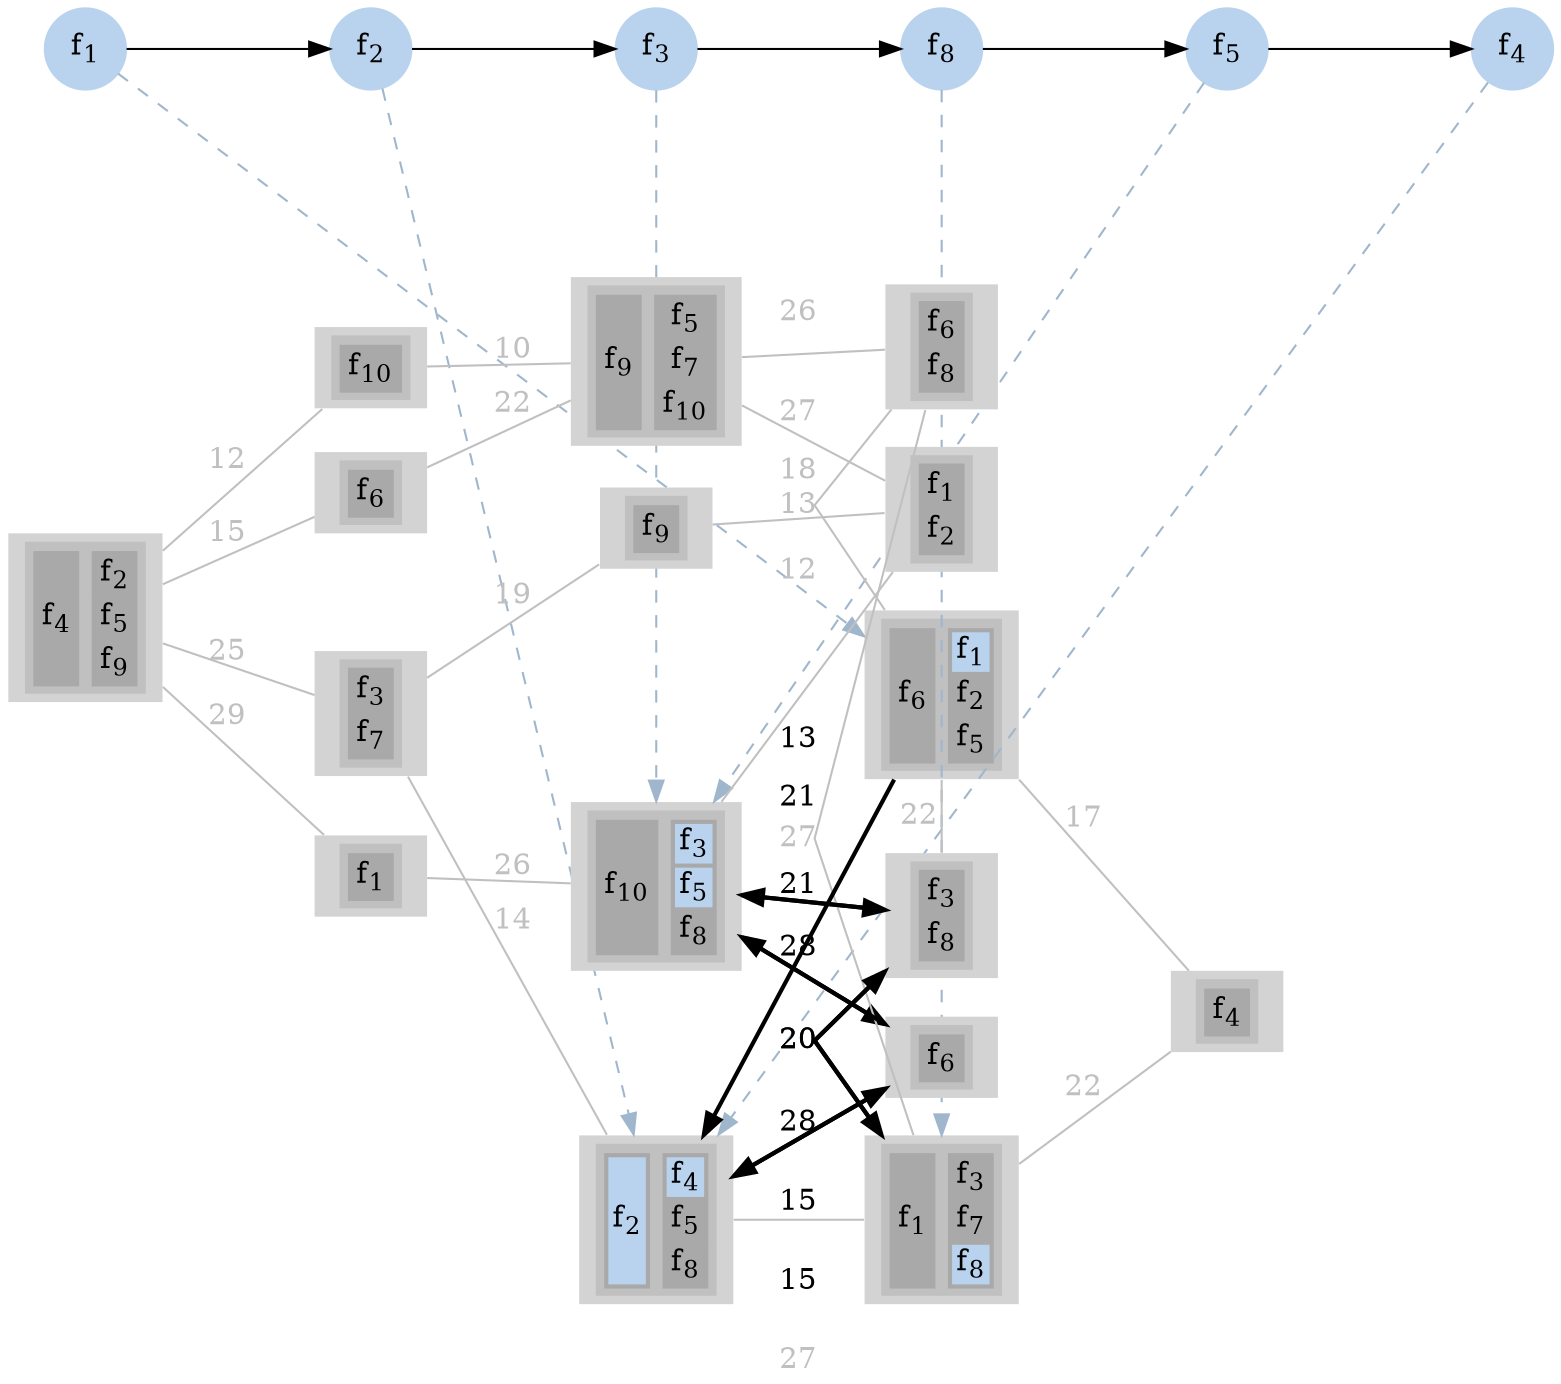 digraph G
{
ranksep = "equally"
rankdir = LR
subgraph sfc
{
node [shape=circle]
{rank = same; f1; };
{rank = same; f2; };
{rank = same; f3; };
{rank = same; f8; };
{rank = same; f5; };
{rank = same; f4; };
f1[style=filled label=<f<SUB>1</SUB>> color="slategray2"]
f2[style=filled label=<f<SUB>2</SUB>> color="slategray2"]
f3[style=filled label=<f<SUB>3</SUB>> color="slategray2"]
f8[style=filled label=<f<SUB>8</SUB>> color="slategray2"]
f5[style=filled label=<f<SUB>5</SUB>> color="slategray2"]
f4[style=filled label=<f<SUB>4</SUB>> color="slategray2"]
f1 -> f2
f2 -> f3
f3 -> f8
f8 -> f5
f5 -> f4
}
subgraph network
{
node [shape=none]
{rank = same; 1; };
{rank = same; 2; 3; 8; 15; };
{rank = same; 4; 6; 7; 9; };
{rank = same; 5; 11; 10; 14; 12; 13; };
{rank = same; 16; };
12[style=filled
label=<
<TABLE BORDER="0" BGCOLOR="gray">
<TR>
<TD>
<TABLE BORDER="0" BGCOLOR="darkgray">
<TR><TD PORT="f22" BGCOLOR="darkgray">f<SUB>6</SUB></TD></TR>
</TABLE>
</TD>
<TD>
<TABLE BORDER="0" BGCOLOR="darkgray">
<TR><TD PORT="f2" BGCOLOR="slategray2">f<SUB>1</SUB></TD></TR>
<TR><TD PORT="f7" BGCOLOR="darkgray">f<SUB>2</SUB></TD></TR>
<TR><TD PORT="f17" BGCOLOR="darkgray">f<SUB>5</SUB></TD></TR>
</TABLE>
</TD>
</TR>
</TABLE>>]

9[style=filled
label=<
<TABLE BORDER="0" BGCOLOR="gray">
<TR>
<TD>
<TABLE BORDER="0" BGCOLOR="darkgray">
<TR><TD PORT="f6" BGCOLOR="slategray2">f<SUB>2</SUB></TD></TR>
</TABLE>
</TD>
<TD>
<TABLE BORDER="0" BGCOLOR="darkgray">
<TR><TD PORT="f15" BGCOLOR="slategray2">f<SUB>4</SUB></TD></TR>
<TR><TD PORT="f18" BGCOLOR="darkgray">f<SUB>5</SUB></TD></TR>
<TR><TD PORT="f29" BGCOLOR="darkgray">f<SUB>8</SUB></TD></TR>
</TABLE>
</TD>
</TR>
</TABLE>>]

9[style=filled
label=<
<TABLE BORDER="0" BGCOLOR="gray">
<TR>
<TD>
<TABLE BORDER="0" BGCOLOR="darkgray">
<TR><TD PORT="f6" BGCOLOR="slategray2">f<SUB>2</SUB></TD></TR>
</TABLE>
</TD>
<TD>
<TABLE BORDER="0" BGCOLOR="darkgray">
<TR><TD PORT="f15" BGCOLOR="slategray2">f<SUB>4</SUB></TD></TR>
<TR><TD PORT="f18" BGCOLOR="darkgray">f<SUB>5</SUB></TD></TR>
<TR><TD PORT="f29" BGCOLOR="darkgray">f<SUB>8</SUB></TD></TR>
</TABLE>
</TD>
</TR>
</TABLE>>]

6[style=filled
label=<
<TABLE BORDER="0" BGCOLOR="gray">
<TR>
<TD>
<TABLE BORDER="0" BGCOLOR="darkgray">
<TR><TD PORT="f36" BGCOLOR="darkgray">f<SUB>10</SUB></TD></TR>
</TABLE>
</TD>
<TD>
<TABLE BORDER="0" BGCOLOR="darkgray">
<TR><TD PORT="f9" BGCOLOR="slategray2">f<SUB>3</SUB></TD></TR>
<TR><TD PORT="f16" BGCOLOR="slategray2">f<SUB>5</SUB></TD></TR>
<TR><TD PORT="f28" BGCOLOR="darkgray">f<SUB>8</SUB></TD></TR>
</TABLE>
</TD>
</TR>
</TABLE>>]

6[style=filled
label=<
<TABLE BORDER="0" BGCOLOR="gray">
<TR>
<TD>
<TABLE BORDER="0" BGCOLOR="darkgray">
<TR><TD PORT="f36" BGCOLOR="darkgray">f<SUB>10</SUB></TD></TR>
</TABLE>
</TD>
<TD>
<TABLE BORDER="0" BGCOLOR="darkgray">
<TR><TD PORT="f9" BGCOLOR="slategray2">f<SUB>3</SUB></TD></TR>
<TR><TD PORT="f16" BGCOLOR="slategray2">f<SUB>5</SUB></TD></TR>
<TR><TD PORT="f28" BGCOLOR="darkgray">f<SUB>8</SUB></TD></TR>
</TABLE>
</TD>
</TR>
</TABLE>>]

13[style=filled
label=<
<TABLE BORDER="0" BGCOLOR="gray">
<TR>
<TD>
<TABLE BORDER="0" BGCOLOR="darkgray">
<TR><TD PORT="f3" BGCOLOR="darkgray">f<SUB>1</SUB></TD></TR>
</TABLE>
</TD>
<TD>
<TABLE BORDER="0" BGCOLOR="darkgray">
<TR><TD PORT="f12" BGCOLOR="darkgray">f<SUB>3</SUB></TD></TR>
<TR><TD PORT="f26" BGCOLOR="darkgray">f<SUB>7</SUB></TD></TR>
<TR><TD PORT="f31" BGCOLOR="slategray2">f<SUB>8</SUB></TD></TR>
</TABLE>
</TD>
</TR>
</TABLE>>]

13[style=filled
label=<
<TABLE BORDER="0" BGCOLOR="gray">
<TR>
<TD>
<TABLE BORDER="0" BGCOLOR="darkgray">
<TR><TD PORT="f3" BGCOLOR="darkgray">f<SUB>1</SUB></TD></TR>
</TABLE>
</TD>
<TD>
<TABLE BORDER="0" BGCOLOR="darkgray">
<TR><TD PORT="f12" BGCOLOR="darkgray">f<SUB>3</SUB></TD></TR>
<TR><TD PORT="f26" BGCOLOR="darkgray">f<SUB>7</SUB></TD></TR>
<TR><TD PORT="f31" BGCOLOR="slategray2">f<SUB>8</SUB></TD></TR>
</TABLE>
</TD>
</TR>
</TABLE>>]

6[style=filled
label=<
<TABLE BORDER="0" BGCOLOR="gray">
<TR>
<TD>
<TABLE BORDER="0" BGCOLOR="darkgray">
<TR><TD PORT="f36" BGCOLOR="darkgray">f<SUB>10</SUB></TD></TR>
</TABLE>
</TD>
<TD>
<TABLE BORDER="0" BGCOLOR="darkgray">
<TR><TD PORT="f9" BGCOLOR="slategray2">f<SUB>3</SUB></TD></TR>
<TR><TD PORT="f16" BGCOLOR="slategray2">f<SUB>5</SUB></TD></TR>
<TR><TD PORT="f28" BGCOLOR="darkgray">f<SUB>8</SUB></TD></TR>
</TABLE>
</TD>
</TR>
</TABLE>>]

1[style=filled
label=<
<TABLE BORDER="0" BGCOLOR="gray">
<TR>
<TD>
<TABLE BORDER="0" BGCOLOR="darkgray">
<TR><TD PORT="f13" BGCOLOR="darkgray">f<SUB>4</SUB></TD></TR>
</TABLE>
</TD>
<TD>
<TABLE BORDER="0" BGCOLOR="darkgray">
<TR><TD PORT="f8" BGCOLOR="darkgray">f<SUB>2</SUB></TD></TR>
<TR><TD PORT="f20" BGCOLOR="darkgray">f<SUB>5</SUB></TD></TR>
<TR><TD PORT="f35" BGCOLOR="darkgray">f<SUB>9</SUB></TD></TR>
</TABLE>
</TD>
</TR>
</TABLE>>]

2[style=filled
label=<
<TABLE BORDER="0" BGCOLOR="gray">
<TR>
<TD>
<TABLE BORDER="0" BGCOLOR="darkgray">
<TR><TD PORT="f37" BGCOLOR="darkgray">f<SUB>10</SUB></TD></TR>
</TABLE>
</TD>
</TR>
</TABLE>>]

3[style=filled
label=<
<TABLE BORDER="0" BGCOLOR="gray">
<TR>
<TD>
<TABLE BORDER="0" BGCOLOR="darkgray">
<TR><TD PORT="f4" BGCOLOR="darkgray">f<SUB>1</SUB></TD></TR>
</TABLE>
</TD>
</TR>
</TABLE>>]

8[style=filled
label=<
<TABLE BORDER="0" BGCOLOR="gray">
<TR>
<TD>
<TABLE BORDER="0" BGCOLOR="darkgray">
<TR><TD PORT="f11" BGCOLOR="darkgray">f<SUB>3</SUB></TD></TR>
<TR><TD PORT="f27" BGCOLOR="darkgray">f<SUB>7</SUB></TD></TR>
</TABLE>
</TD>
</TR>
</TABLE>>]

15[style=filled
label=<
<TABLE BORDER="0" BGCOLOR="gray">
<TR>
<TD>
<TABLE BORDER="0" BGCOLOR="darkgray">
<TR><TD PORT="f23" BGCOLOR="darkgray">f<SUB>6</SUB></TD></TR>
</TABLE>
</TD>
</TR>
</TABLE>>]

4[style=filled
label=<
<TABLE BORDER="0" BGCOLOR="gray">
<TR>
<TD>
<TABLE BORDER="0" BGCOLOR="darkgray">
<TR><TD PORT="f34" BGCOLOR="darkgray">f<SUB>9</SUB></TD></TR>
</TABLE>
</TD>
<TD>
<TABLE BORDER="0" BGCOLOR="darkgray">
<TR><TD PORT="f19" BGCOLOR="darkgray">f<SUB>5</SUB></TD></TR>
<TR><TD PORT="f25" BGCOLOR="darkgray">f<SUB>7</SUB></TD></TR>
<TR><TD PORT="f38" BGCOLOR="darkgray">f<SUB>10</SUB></TD></TR>
</TABLE>
</TD>
</TR>
</TABLE>>]

5[style=filled
label=<
<TABLE BORDER="0" BGCOLOR="gray">
<TR>
<TD>
<TABLE BORDER="0" BGCOLOR="darkgray">
<TR><TD PORT="f1" BGCOLOR="darkgray">f<SUB>1</SUB></TD></TR>
<TR><TD PORT="f5" BGCOLOR="darkgray">f<SUB>2</SUB></TD></TR>
</TABLE>
</TD>
</TR>
</TABLE>>]

11[style=filled
label=<
<TABLE BORDER="0" BGCOLOR="gray">
<TR>
<TD>
<TABLE BORDER="0" BGCOLOR="darkgray">
<TR><TD PORT="f24" BGCOLOR="darkgray">f<SUB>6</SUB></TD></TR>
<TR><TD PORT="f30" BGCOLOR="darkgray">f<SUB>8</SUB></TD></TR>
</TABLE>
</TD>
</TR>
</TABLE>>]

7[style=filled
label=<
<TABLE BORDER="0" BGCOLOR="gray">
<TR>
<TD>
<TABLE BORDER="0" BGCOLOR="darkgray">
<TR><TD PORT="f33" BGCOLOR="darkgray">f<SUB>9</SUB></TD></TR>
</TABLE>
</TD>
</TR>
</TABLE>>]

10[style=filled
label=<
<TABLE BORDER="0" BGCOLOR="gray">
<TR>
<TD>
<TABLE BORDER="0" BGCOLOR="darkgray">
<TR><TD PORT="f21" BGCOLOR="darkgray">f<SUB>6</SUB></TD></TR>
</TABLE>
</TD>
</TR>
</TABLE>>]

14[style=filled
label=<
<TABLE BORDER="0" BGCOLOR="gray">
<TR>
<TD>
<TABLE BORDER="0" BGCOLOR="darkgray">
<TR><TD PORT="f10" BGCOLOR="darkgray">f<SUB>3</SUB></TD></TR>
<TR><TD PORT="f32" BGCOLOR="darkgray">f<SUB>8</SUB></TD></TR>
</TABLE>
</TD>
</TR>
</TABLE>>]

16[style=filled
label=<
<TABLE BORDER="0" BGCOLOR="gray">
<TR>
<TD>
<TABLE BORDER="0" BGCOLOR="darkgray">
<TR><TD PORT="f14" BGCOLOR="darkgray">f<SUB>4</SUB></TD></TR>
</TABLE>
</TD>
</TR>
</TABLE>>]

12 -> 9[label="13" color="black" penwidth=2]
9 -> 10[label="15" color="black" penwidth=2]
10 -> 6[label="28" color="black" penwidth=2]
6 -> 14[label="21" color="black" penwidth=2]
14 -> 13[label="20" color="black" penwidth=2]
13 -> 14[label="20" color="black" penwidth=2]
14 -> 6[label="21" color="black" penwidth=2]
6 -> 10[label="28" color="black" penwidth=2]
10 -> 9[label="15" color="black" penwidth=2]
1 -> 2[label="12" color="gray" fontcolor="gray" dir = none]
1 -> 3[label="29" color="gray" fontcolor="gray" dir = none]
1 -> 8[label="25" color="gray" fontcolor="gray" dir = none]
1 -> 15[label="15" color="gray" fontcolor="gray" dir = none]
2 -> 4[label="10" color="gray" fontcolor="gray" dir = none]
3 -> 6[label="26" color="gray" fontcolor="gray" dir = none]
4 -> 5[label="27" color="gray" fontcolor="gray" dir = none]
4 -> 11[label="26" color="gray" fontcolor="gray" dir = none]
4 -> 15[label="22" color="gray" fontcolor="gray" dir = none]
5 -> 6[label="12" color="gray" fontcolor="gray" dir = none]
5 -> 7[label="18" color="gray" fontcolor="gray" dir = none]
7 -> 8[label="19" color="gray" fontcolor="gray" dir = none]
8 -> 9[label="14" color="gray" fontcolor="gray" dir = none]
9 -> 13[label="27" color="gray" fontcolor="gray" dir = none]
11 -> 12[label="13" color="gray" fontcolor="gray" dir = none]
11 -> 13[label="27" color="gray" fontcolor="gray" dir = none]
12 -> 14[label="22" color="gray" fontcolor="gray" dir = none]
12 -> 16[label="17" color="gray" fontcolor="gray" dir = none]
13 -> 16[label="22" color="gray" fontcolor="gray" dir = none]
}
splines=false
f1 -> 12[color="slategray3" style=dashed constraint=false]
f2 -> 9[color="slategray3" style=dashed constraint=false]
f3 -> 6[color="slategray3" style=dashed constraint=false]
f8 -> 13[color="slategray3" style=dashed constraint=false]
f5 -> 6[color="slategray3" style=dashed constraint=false]
f4 -> 9[color="slategray3" style=dashed constraint=false]
}